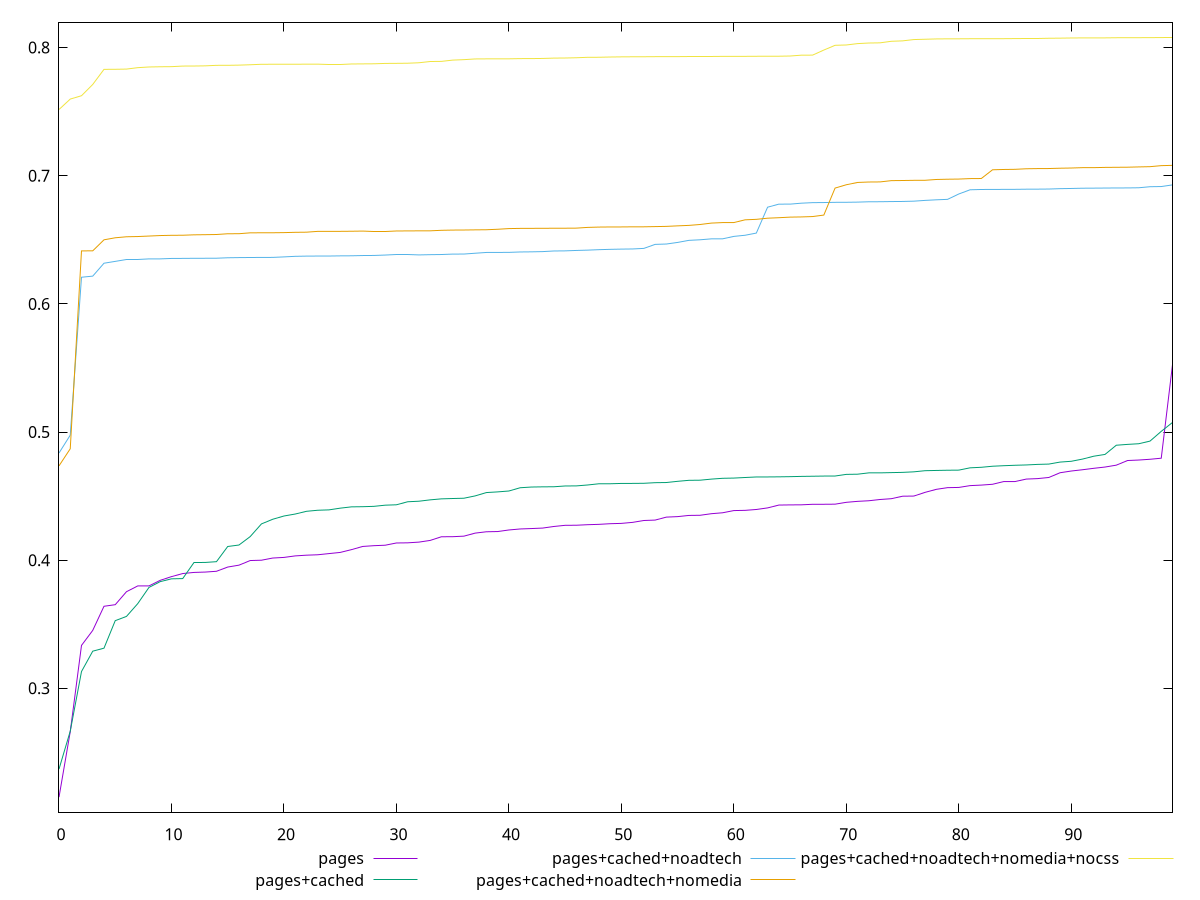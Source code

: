 reset

$pages <<EOF
0 0.21508432752881365
1 0.2661871581935175
2 0.3334995200527326
3 0.3452098998889046
4 0.36402664330888557
5 0.3652665084774116
6 0.37540664942100144
7 0.37990349042226684
8 0.3799293349485696
9 0.3842780669225394
10 0.3871665041859561
11 0.389564114638075
12 0.39043935343867814
13 0.39072229960198757
14 0.3913385129420046
15 0.39463496634094175
16 0.39611520943494005
17 0.3997141594095114
18 0.39997351857952196
19 0.4016673801435077
20 0.4021557919163763
21 0.4033351746148831
22 0.4038922717755982
23 0.404218089847923
24 0.40513543287056847
25 0.40604226080189265
26 0.40821694550533844
27 0.41071597453047387
28 0.4113139444031878
29 0.41167109343545616
30 0.41342181337112544
31 0.41353793362014307
32 0.4140972951239776
33 0.4154138856537047
34 0.41827071721750314
35 0.4183249406391494
36 0.4187488866877663
37 0.42111408016719293
38 0.422169857683616
39 0.4223416004289761
40 0.4235686598963828
41 0.4243556461656931
42 0.4246722502749123
43 0.4250526262495989
44 0.4262974074711169
45 0.4272028449115738
46 0.4272614677071918
47 0.42768642973752086
48 0.42795493716678296
49 0.4284568445697108
50 0.42871033921273316
51 0.42950299277386494
52 0.4309616237077984
53 0.43128741258212877
54 0.43360065295331557
55 0.4339873870186334
56 0.4349189038725509
57 0.4350381250334514
58 0.43626139157538124
59 0.4369864134125194
60 0.4387042899137807
61 0.438880094888751
62 0.43955961849785036
63 0.44079129970708514
64 0.44300285691375413
65 0.44313719017179487
66 0.44319627860454697
67 0.443606464006139
68 0.4436223398721685
69 0.4437017382979019
70 0.4451511968031533
71 0.4459041146246585
72 0.4463708086245664
73 0.44735114988746105
74 0.44797112840018427
75 0.44991393979994354
76 0.45003416571661087
77 0.4529162651924182
78 0.45527997519494384
79 0.4565903342173211
80 0.4567627784042194
81 0.45817288918219407
82 0.45858675873693366
83 0.4592293098090971
84 0.46134464049894414
85 0.4613639083187619
86 0.4632811976110582
87 0.46364277564975453
88 0.4645336229200201
89 0.4682219133831712
90 0.46956845393038693
91 0.4705677877818987
92 0.4716868565027459
93 0.4726753073422341
94 0.47414019704970456
95 0.4777603341186558
96 0.47814808363882777
97 0.47873697407005616
98 0.4795798963602592
99 0.5525295247348673
EOF

$pagesCached <<EOF
0 0.23698529755288966
1 0.2665494125868384
2 0.3131041402630611
3 0.32898804860146796
4 0.33134057720546467
5 0.35281458025997303
6 0.3561268455284847
7 0.36608332896393025
8 0.3787503226233898
9 0.38325897686230953
10 0.3854450346453433
11 0.38563393124044526
12 0.3981665573555854
13 0.39822743502947433
14 0.3988302090886755
15 0.4106765950474639
16 0.4118263512947668
17 0.41841674917921023
18 0.4283066487364605
19 0.43192775613340584
20 0.4344664009726996
21 0.43600486548271195
22 0.43813071190834263
23 0.43895715197769986
24 0.43925062502172935
25 0.44058824300158533
26 0.44160491020240583
27 0.4417312147771735
28 0.4420096971534746
29 0.44291464286532417
30 0.44322183623827255
31 0.4455814671069811
32 0.4460038062812164
33 0.447074842858461
34 0.44784647759711704
35 0.44811552976239766
36 0.4483420574763546
37 0.4501571645540956
38 0.45275855884946964
39 0.4532894189236082
40 0.4539786410902977
41 0.4565199400688298
42 0.4570750066814719
43 0.4572270806638543
44 0.4572923940181013
45 0.4578965446535241
46 0.4579727150588874
47 0.4586721986778487
48 0.45962149123198287
49 0.45963178096577756
50 0.45988141984223113
51 0.4599105112008136
52 0.45999767292766625
53 0.460468587498283
54 0.46059434289812357
55 0.46153191831751245
56 0.46231115233739994
57 0.4624139184415768
58 0.4632582735124556
59 0.46389525315779856
60 0.4640646297866196
61 0.4645137828910435
62 0.46492956444338096
63 0.4649492875088933
64 0.4650327613165591
65 0.4651734638195205
66 0.4653703166615523
67 0.46549805662973837
68 0.465635231201447
69 0.4656732994025666
70 0.46695019969476836
71 0.46709210934636275
72 0.46812992856856217
73 0.4681347847636124
74 0.46832860275570426
75 0.46851422154966066
76 0.4689359201947027
77 0.46981991076876123
78 0.47001462050221016
79 0.47018447631719273
80 0.47026687078157464
81 0.47205813330546065
82 0.4724815191991415
83 0.4733094037679653
84 0.47372208983095654
85 0.47405737227225103
86 0.4743113262127194
87 0.47473641740815076
88 0.47498220620986287
89 0.4765440230379599
90 0.4771720684674275
91 0.4788867500133045
92 0.48112918752533596
93 0.4825152241294463
94 0.48969231347705205
95 0.49035149565792274
96 0.490867092171256
97 0.492918481339259
98 0.5005365372941466
99 0.5074655228493563
EOF

$pagesCachedNoadtech <<EOF
0 0.483616144523678
1 0.4975622249177725
2 0.6207839500801872
3 0.6216554455800328
4 0.6317234225032777
5 0.6331567703299695
6 0.6347854046073441
7 0.6347856665198716
8 0.6351055259093473
9 0.6351165941115018
10 0.6354424073304118
11 0.6354869801611192
12 0.6355670605793406
13 0.6355882986507916
14 0.6356285752358679
15 0.6359788119589481
16 0.6361116176961079
17 0.6361863758937566
18 0.6362398045515706
19 0.6362699821230499
20 0.6366544553808424
21 0.6370981137531154
22 0.637266750883171
23 0.6373185378765063
24 0.6373307074352615
25 0.6374605922854848
26 0.6375207567828182
27 0.6377185464032353
28 0.6377826274766781
29 0.638099702279537
30 0.6381962471310414
31 0.638196789810002
32 0.6382016236817117
33 0.6383933570326008
34 0.6385134241436744
35 0.6388421791594737
36 0.6388805456542309
37 0.6395173322515185
38 0.6401180069753785
39 0.6401517547579308
40 0.6401851788504365
41 0.6405050621385945
42 0.6406031575625183
43 0.6407892630901344
44 0.6412725897299125
45 0.6413636123158161
46 0.6416901694168489
47 0.6419377267931042
48 0.6422967394517569
49 0.642547987274683
50 0.6427345581721225
51 0.6428507115624376
52 0.6432988563792548
53 0.6464231658248475
54 0.6466993616291457
55 0.6479454640559132
56 0.6495664930903114
57 0.650014312386274
58 0.65073996451214
59 0.6507570295574101
60 0.6526598579796219
61 0.6535503811638534
62 0.6552474204926747
63 0.6754428463630555
64 0.6778301729618379
65 0.6778328556462742
66 0.6785706166288894
67 0.6789916297081624
68 0.6790714323925932
69 0.6792312709176168
70 0.6792707875247569
71 0.679399143952469
72 0.6796775847483711
73 0.6797098206575178
74 0.6798403751887899
75 0.6799145188928089
76 0.6801460381129683
77 0.6807448254933006
78 0.681204592068882
79 0.6815573443670605
80 0.6857516983843219
81 0.6890209022793842
82 0.6892632248058456
83 0.6892991810883666
84 0.6893381337407998
85 0.6893741060494329
86 0.6894878712409225
87 0.6895233610606639
88 0.6896055253475243
89 0.6899077659760419
90 0.6900535149749841
91 0.6902500538028131
92 0.6903102653288506
93 0.6903845266337559
94 0.6904521565918114
95 0.6904782405485227
96 0.6906054955362159
97 0.6914189486269371
98 0.691557675061069
99 0.6928404001851729
EOF

$pagesCachedNoadtechNomedia <<EOF
0 0.47359489888930234
1 0.48693987052045684
2 0.6413318392113273
3 0.6413996586708572
4 0.6499853015625255
5 0.6515760636083288
6 0.6523680092140876
7 0.6525420129802189
8 0.6529285409663498
9 0.6533138861984122
10 0.6535033419861087
11 0.6535614374134301
12 0.6538775113449603
13 0.6539893019793904
14 0.6541312249011182
15 0.6547148440507804
16 0.6547461590341027
17 0.6554364275299924
18 0.6554741682958144
19 0.6554909595044239
20 0.6556039425142071
21 0.6558392698858659
22 0.6559413121723472
23 0.6565755497424846
24 0.6565883833414684
25 0.6566006418725852
26 0.6566788772383089
27 0.656810278911627
28 0.656845691760499
29 0.6568463028511448
30 0.6568835597931763
31 0.6569375597929443
32 0.6569839596272761
33 0.6570072077302992
34 0.6574031850489814
35 0.6575814917356957
36 0.6576365821433596
37 0.6577568811674253
38 0.6578465739725025
39 0.6582217807383867
40 0.6587478398942872
41 0.6588969290812262
42 0.6589420954978196
43 0.6589614518877474
44 0.6590307753290907
45 0.6590432704394406
46 0.6591053727247279
47 0.6596756336411147
48 0.6599242948812913
49 0.6600156860495714
50 0.6600367711583689
51 0.6601245452657618
52 0.660139611437597
53 0.660303994370845
54 0.6604682106164503
55 0.6608821250027035
56 0.6612476780438794
57 0.6619422940215298
58 0.6630357147171003
59 0.6634318961811688
60 0.6634634307428772
61 0.665589006982998
62 0.6659624801821393
63 0.6668562414142447
64 0.6672345653382653
65 0.6676908274207304
66 0.6678437822737544
67 0.6681351962664247
68 0.6692917826318187
69 0.6903572394569351
70 0.6929588275768173
71 0.6947501583393948
72 0.6950922407295301
73 0.695168726745664
74 0.6961617437374541
75 0.696264699333653
76 0.6964039829212841
77 0.6964441296065117
78 0.6970666385553352
79 0.6972717802910547
80 0.6973929719916369
81 0.6977489430053017
82 0.6978189770692699
83 0.7046322226930188
84 0.7048749541271937
85 0.7049966834025791
86 0.7054301199862532
87 0.7055655299273638
88 0.7056110977423298
89 0.7058574219315367
90 0.7060106223915027
91 0.7062958469663652
92 0.7063062556817618
93 0.7064947019734525
94 0.7065743420902829
95 0.7066446360011593
96 0.7068715258338498
97 0.707063921369197
98 0.7078683625053699
99 0.708087063985229
EOF

$pagesCachedNoadtechNomediaNocss <<EOF
0 0.7516712718068209
1 0.7598081335844035
2 0.7624229280533228
3 0.7712182606640141
4 0.7830009179599169
5 0.7830534884717741
6 0.7832114857900357
7 0.7843207472860736
8 0.7848573263299792
9 0.7850255448510872
10 0.7851094190342319
11 0.78555915697947
12 0.7856007705054587
13 0.7857411714830452
14 0.7861389812147799
15 0.7861517004575933
16 0.7863000546271488
17 0.78658895670953
18 0.7869561602547356
19 0.7869792410520524
20 0.7869876788454797
21 0.7869984894311335
22 0.7870433245548877
23 0.7870718796307808
24 0.7870963931211479
25 0.7870983419953468
26 0.787194604751633
27 0.787272833703832
28 0.7873450028777371
29 0.787627493618479
30 0.7876957446844013
31 0.7877889235784268
32 0.7881461322898238
33 0.789117439699767
34 0.7892206428600197
35 0.7902175281790226
36 0.7905736229791784
37 0.7911270344556744
38 0.7911890337839499
39 0.7912186118822401
40 0.7912256740592473
41 0.7913905261563993
42 0.7914111972443512
43 0.7915116746740439
44 0.7917775447111972
45 0.791856584950154
46 0.7920535833788784
47 0.7924060061200187
48 0.7924386058584598
49 0.7926296719220773
50 0.7927504914216752
51 0.7928152416899742
52 0.7928356475678972
53 0.7929051629725001
54 0.7929316451230983
55 0.792934060590068
56 0.7930190750471736
57 0.7930332745087908
58 0.7930472495496886
59 0.7931343536618211
60 0.7931501430414235
61 0.793154769228409
62 0.7932102657108007
63 0.7932359879327211
64 0.793255430254185
65 0.7934101610440547
66 0.7940666108765033
67 0.7941076300891409
68 0.7980661239339573
69 0.8017762424974336
70 0.8020203891880375
71 0.8030961850794089
72 0.8035542181058074
73 0.8036937150495147
74 0.8049050486138485
75 0.8052298895193291
76 0.8062502562195375
77 0.8064912205579943
78 0.8067390017078925
79 0.8068187110317545
80 0.8068378341979209
81 0.806902070346655
82 0.8069130030987999
83 0.8069338264708211
84 0.8069467770362998
85 0.8070177910344192
86 0.8072206955771292
87 0.807222966636413
88 0.8072693052267728
89 0.8073458011581256
90 0.8074826057665676
91 0.8075453484784951
92 0.8075582504156695
93 0.8075647882928111
94 0.8076744732746358
95 0.8077069589871632
96 0.8077229713499533
97 0.8077491635966999
98 0.8078229162744585
99 0.8078676274335282
EOF

set key outside below
set xrange [0:99]
set yrange [0.20322866153071936:0.8197232934316225]
set trange [0.20322866153071936:0.8197232934316225]
set terminal svg size 640, 580 enhanced background rgb 'white'
set output "report_00017_2021-02-10T15-08-03.406Z/meta/pScore/comparison/sorted/all_raw.svg"

plot $pages title "pages" with line, \
     $pagesCached title "pages+cached" with line, \
     $pagesCachedNoadtech title "pages+cached+noadtech" with line, \
     $pagesCachedNoadtechNomedia title "pages+cached+noadtech+nomedia" with line, \
     $pagesCachedNoadtechNomediaNocss title "pages+cached+noadtech+nomedia+nocss" with line

reset
